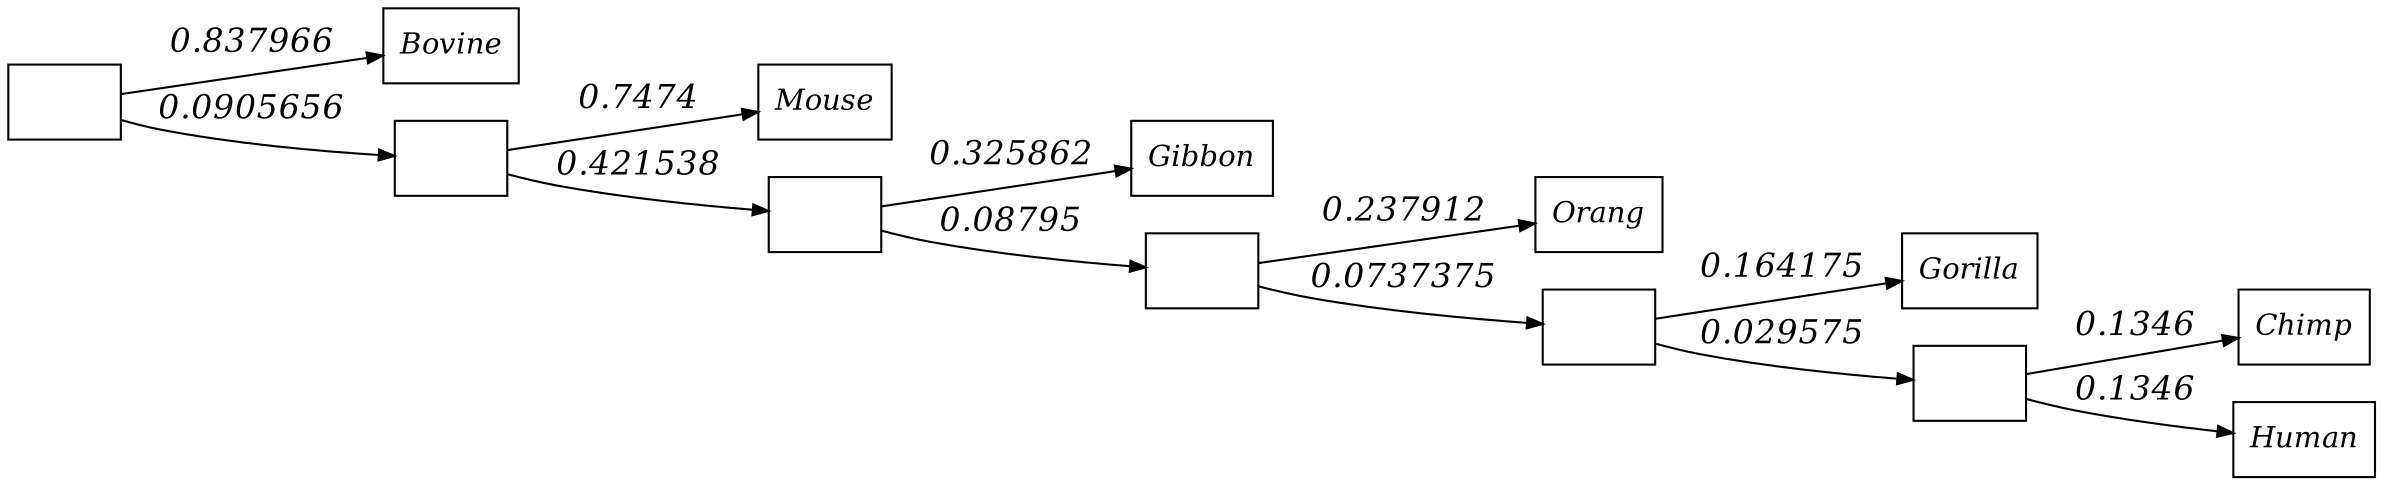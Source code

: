 digraph G {

/* Graph Attributes */
graph [rankdir = LR];

/* Node Attributes */
node [shape = rectangle, fillcolor = white, style = filled, fontname = "Times-Italic"];

/* Edge Attributes */
edge [fontname = "Times-Italic", arrowsize = 0.75, fontsize = 16];

/* Nodes */
0 [label = "Bovine"];
1 [label = "Mouse"];
2 [label = "Gibbon"];
3 [label = "Orang"];
4 [label = "Gorilla"];
5 [label = "Chimp"];
6 [label = "Human"];
7 [label = ""];
8 [label = ""];
9 [label = ""];
10 [label = ""];
11 [label = ""];
12 [label = ""];

/* Edges */
7 -> 6 [label = "0.1346"];
7 -> 5 [label = "0.1346"];
8 -> 7 [label = "0.029575"];
8 -> 4 [label = "0.164175"];
9 -> 8 [label = "0.0737375"];
9 -> 3 [label = "0.237912"];
10 -> 9 [label = "0.08795"];
10 -> 2 [label = "0.325862"];
11 -> 10 [label = "0.421538"];
11 -> 1 [label = "0.7474"];
12 -> 11 [label = "0.0905656"];
12 -> 0 [label = "0.837966"];

}
